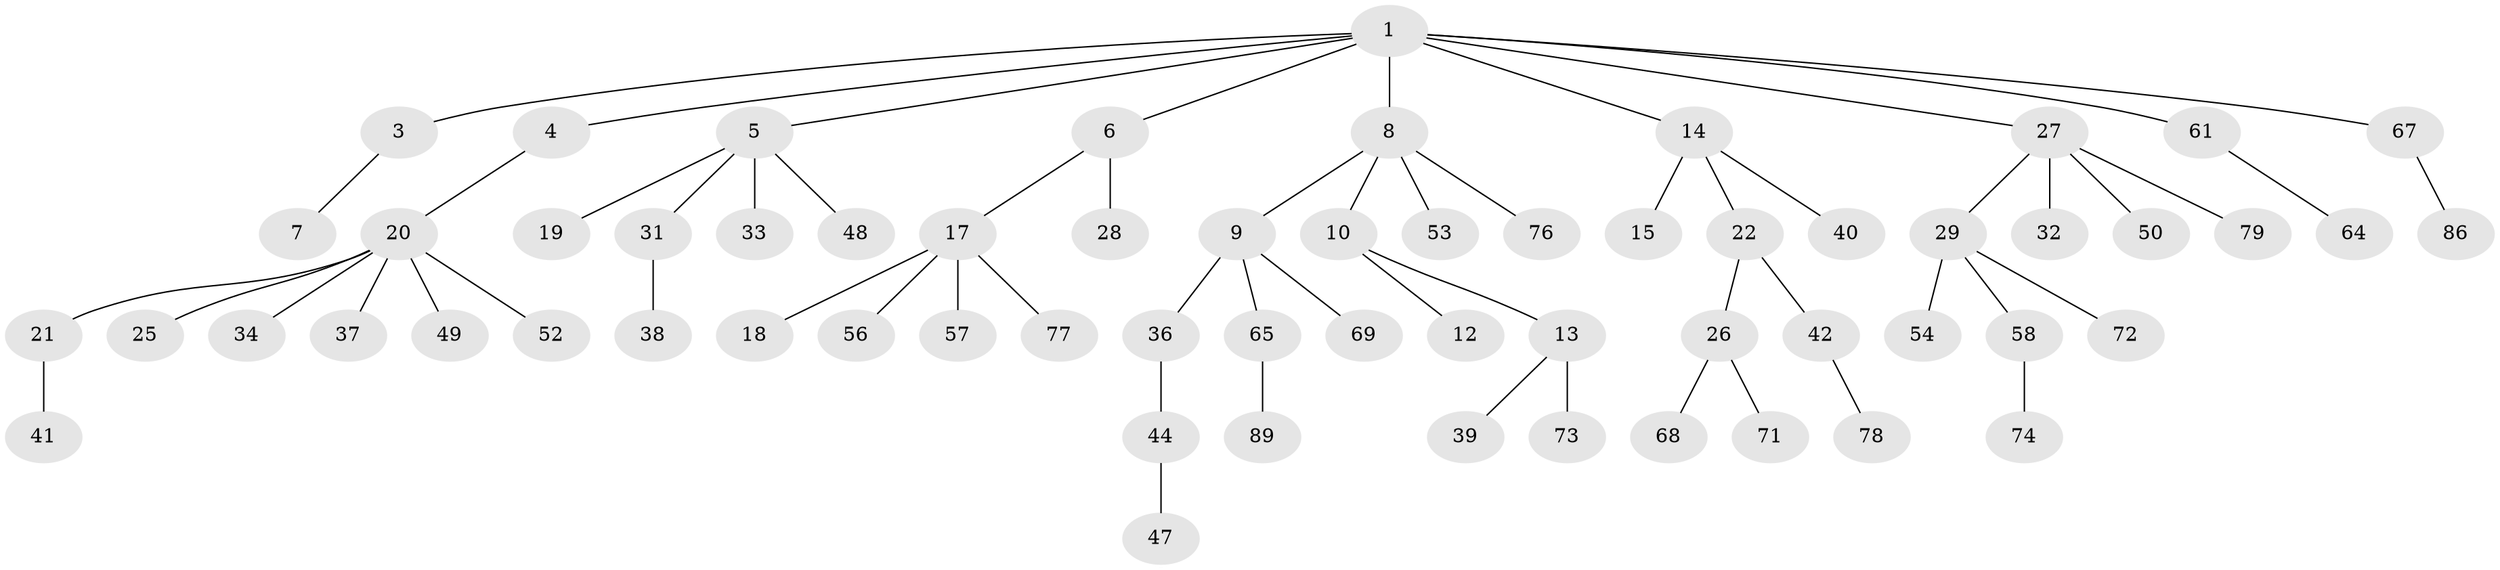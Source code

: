 // original degree distribution, {6: 0.043010752688172046, 5: 0.03225806451612903, 2: 0.22580645161290322, 3: 0.13978494623655913, 4: 0.043010752688172046, 1: 0.5161290322580645}
// Generated by graph-tools (version 1.1) at 2025/11/02/27/25 16:11:28]
// undirected, 62 vertices, 61 edges
graph export_dot {
graph [start="1"]
  node [color=gray90,style=filled];
  1 [super="+2"];
  3;
  4 [super="+59"];
  5 [super="+11"];
  6 [super="+16"];
  7 [super="+87"];
  8 [super="+60"];
  9;
  10 [super="+91"];
  12;
  13 [super="+66"];
  14 [super="+83"];
  15;
  17 [super="+30"];
  18 [super="+90"];
  19;
  20 [super="+35"];
  21 [super="+24"];
  22 [super="+23"];
  25 [super="+93"];
  26 [super="+55"];
  27 [super="+43"];
  28;
  29 [super="+51"];
  31 [super="+92"];
  32;
  33;
  34;
  36 [super="+63"];
  37 [super="+70"];
  38;
  39 [super="+45"];
  40;
  41 [super="+46"];
  42;
  44 [super="+85"];
  47;
  48;
  49;
  50;
  52;
  53;
  54;
  56;
  57;
  58 [super="+88"];
  61 [super="+62"];
  64 [super="+81"];
  65 [super="+75"];
  67;
  68;
  69;
  71;
  72;
  73 [super="+82"];
  74;
  76;
  77 [super="+84"];
  78;
  79 [super="+80"];
  86;
  89;
  1 -- 3;
  1 -- 4;
  1 -- 14;
  1 -- 27;
  1 -- 67;
  1 -- 5;
  1 -- 6;
  1 -- 8;
  1 -- 61;
  3 -- 7;
  4 -- 20;
  5 -- 19;
  5 -- 31;
  5 -- 48;
  5 -- 33;
  6 -- 28;
  6 -- 17;
  8 -- 9;
  8 -- 10;
  8 -- 53;
  8 -- 76;
  9 -- 36;
  9 -- 65;
  9 -- 69;
  10 -- 12;
  10 -- 13;
  13 -- 39;
  13 -- 73;
  14 -- 15;
  14 -- 22;
  14 -- 40;
  17 -- 18;
  17 -- 56;
  17 -- 57;
  17 -- 77;
  20 -- 21;
  20 -- 25;
  20 -- 34;
  20 -- 52;
  20 -- 49;
  20 -- 37;
  21 -- 41;
  22 -- 42;
  22 -- 26;
  26 -- 68;
  26 -- 71;
  27 -- 29;
  27 -- 32;
  27 -- 50;
  27 -- 79;
  29 -- 54;
  29 -- 72;
  29 -- 58;
  31 -- 38;
  36 -- 44;
  42 -- 78;
  44 -- 47;
  58 -- 74;
  61 -- 64;
  65 -- 89;
  67 -- 86;
}
